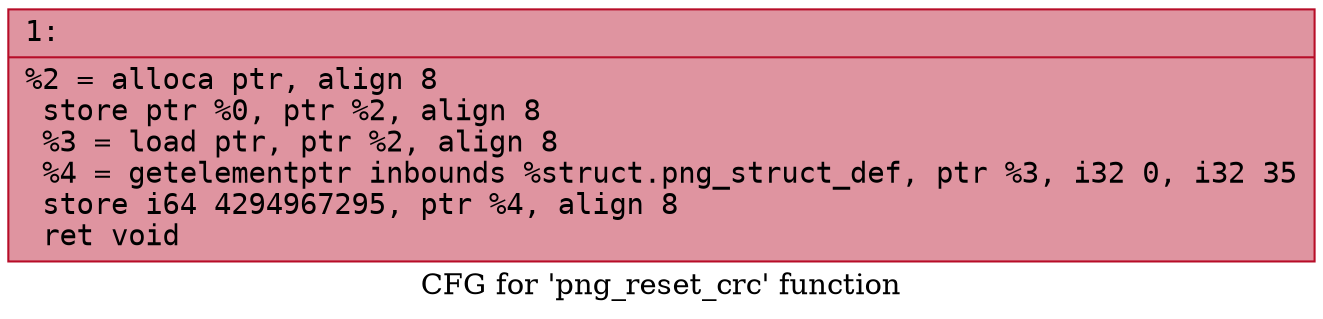 digraph "CFG for 'png_reset_crc' function" {
	label="CFG for 'png_reset_crc' function";

	Node0x60000005e3f0 [shape=record,color="#b70d28ff", style=filled, fillcolor="#b70d2870" fontname="Courier",label="{1:\l|  %2 = alloca ptr, align 8\l  store ptr %0, ptr %2, align 8\l  %3 = load ptr, ptr %2, align 8\l  %4 = getelementptr inbounds %struct.png_struct_def, ptr %3, i32 0, i32 35\l  store i64 4294967295, ptr %4, align 8\l  ret void\l}"];
}
